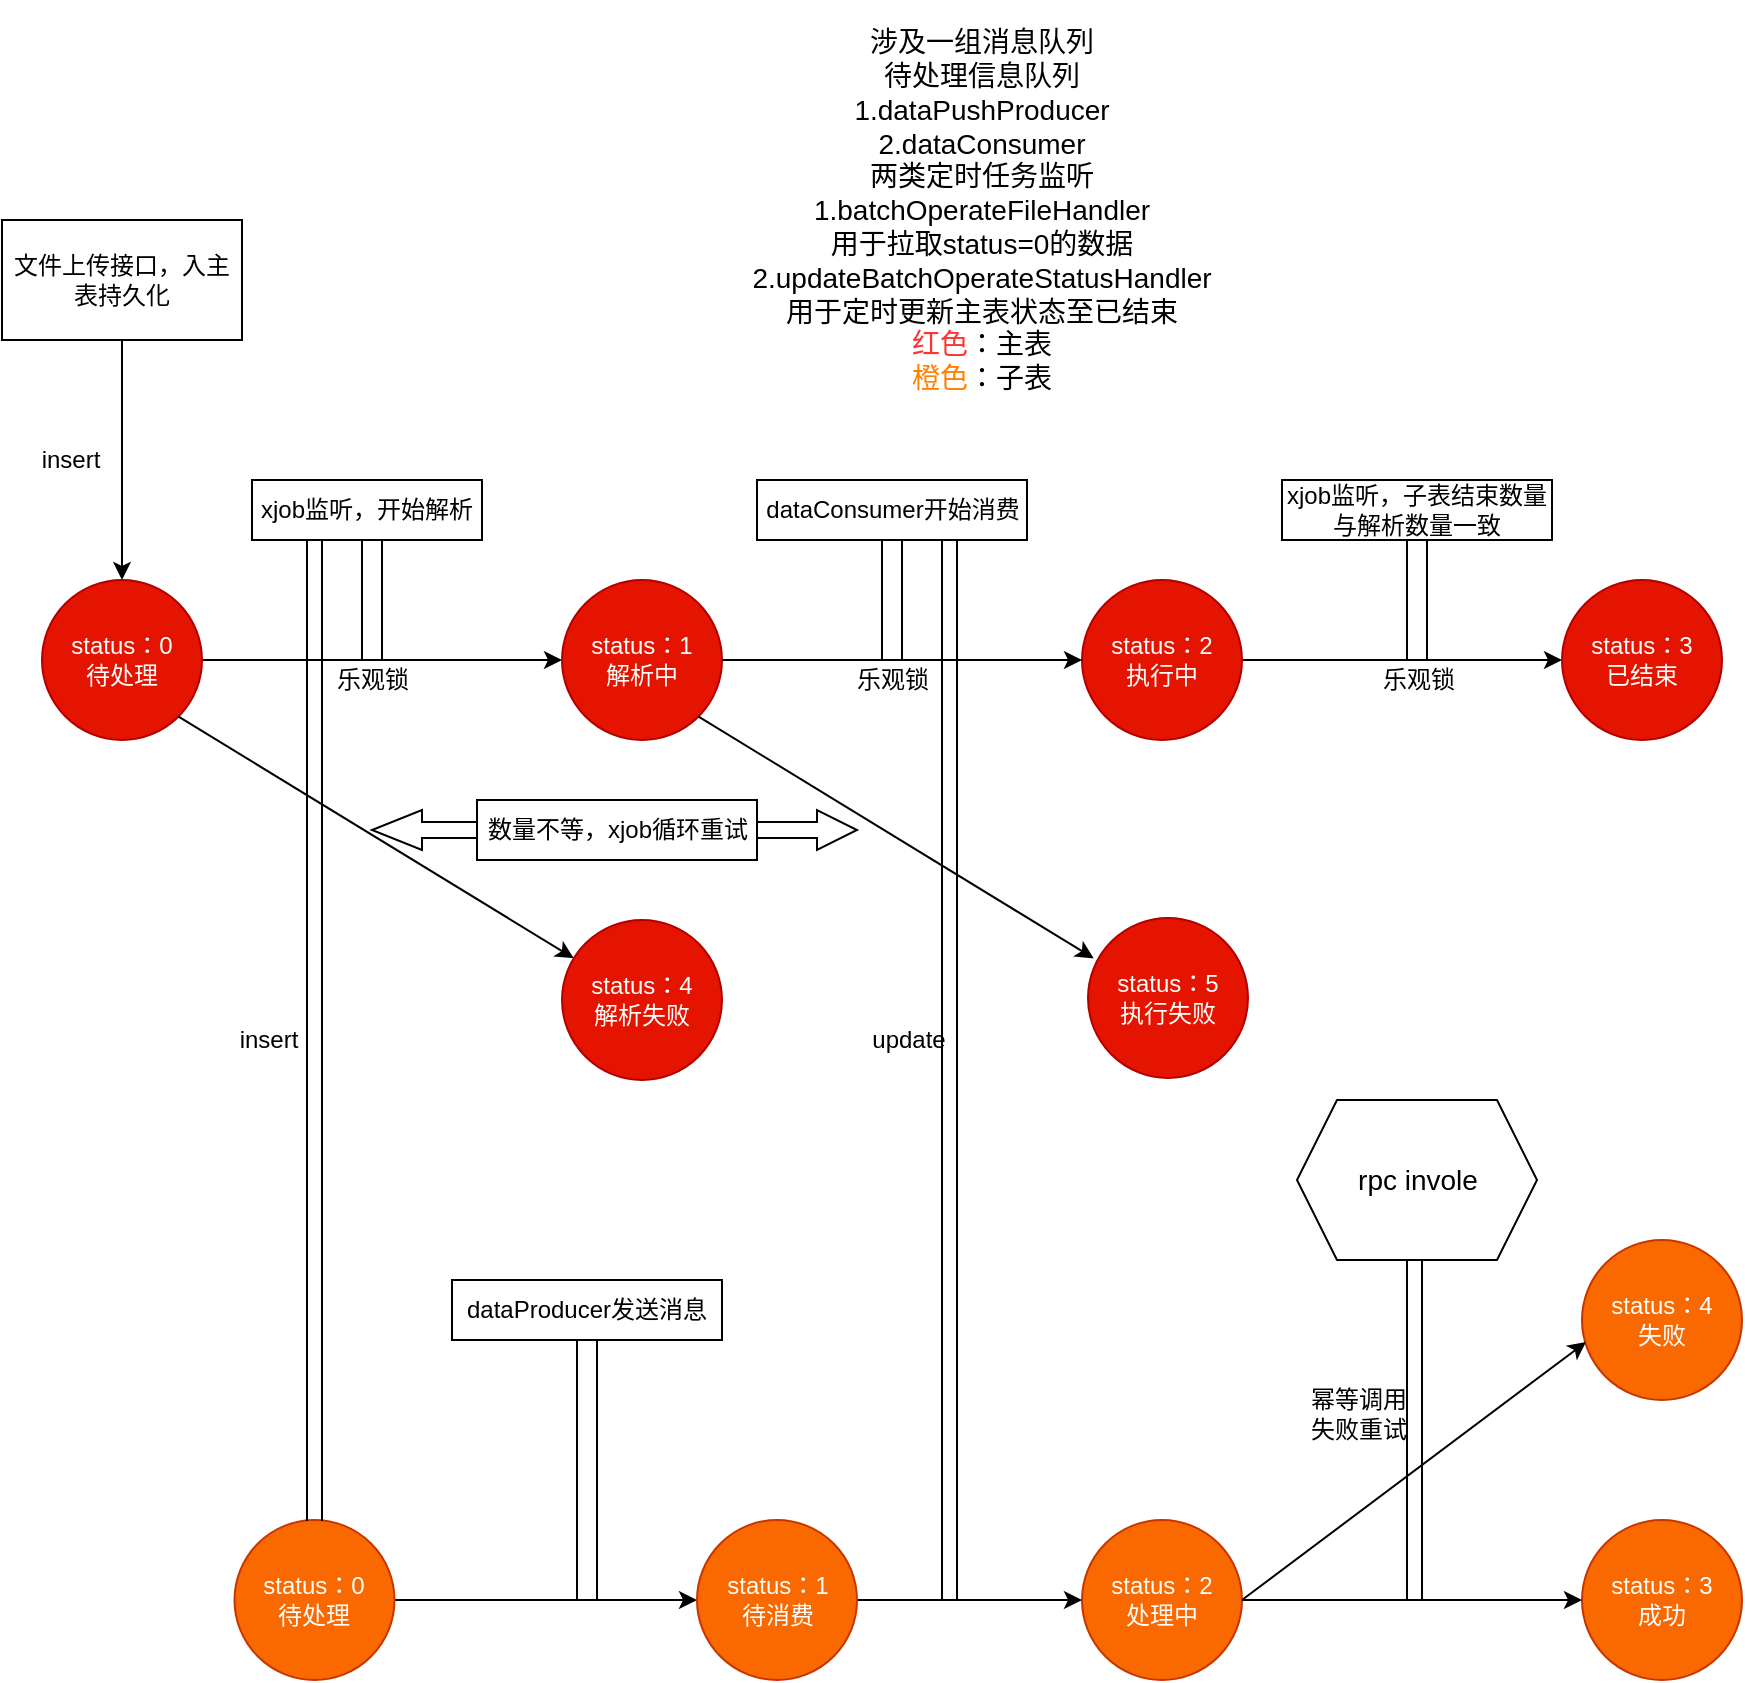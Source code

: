 <mxfile version="14.2.9" type="github">
  <diagram id="Ui11WVvKPhGmSbLZsl9y" name="Page-1">
    <mxGraphModel dx="1426" dy="5586" grid="1" gridSize="10" guides="1" tooltips="1" connect="1" arrows="1" fold="1" page="1" pageScale="1" pageWidth="3300" pageHeight="4681" math="0" shadow="0">
      <root>
        <mxCell id="0" />
        <mxCell id="1" parent="0" />
        <mxCell id="_r5VYM1sQvxaJ5STwVg9-1" value="&lt;font style=&quot;font-size: 14px&quot;&gt;涉及一组消息队列&lt;br&gt;待处理信息队列&lt;br&gt;1.dataPushProducer&lt;br&gt;2.dataConsumer&lt;br&gt;两类定时任务监听&lt;br&gt;1.batchOperateFileHandler&lt;br&gt;用于拉取status=0的数据&lt;br&gt;2.updateBatchOperateStatusHandler&lt;br&gt;用于定时更新主表状态至已结束&lt;br&gt;&lt;font color=&quot;#ff3333&quot;&gt;红色&lt;/font&gt;：主表&lt;br&gt;&lt;font color=&quot;#ff8000&quot;&gt;橙色&lt;/font&gt;：子表&lt;br&gt;&lt;/font&gt;" style="text;html=1;strokeColor=none;fillColor=none;align=center;verticalAlign=middle;whiteSpace=wrap;rounded=0;" vertex="1" parent="1">
          <mxGeometry x="860" y="-30" width="200" height="210" as="geometry" />
        </mxCell>
        <mxCell id="_r5VYM1sQvxaJ5STwVg9-2" style="edgeStyle=orthogonalEdgeStyle;rounded=0;orthogonalLoop=1;jettySize=auto;html=1;" edge="1" parent="1" source="_r5VYM1sQvxaJ5STwVg9-3" target="_r5VYM1sQvxaJ5STwVg9-4">
          <mxGeometry relative="1" as="geometry" />
        </mxCell>
        <mxCell id="_r5VYM1sQvxaJ5STwVg9-3" value="文件上传接口，入主表持久化" style="rounded=0;whiteSpace=wrap;html=1;" vertex="1" parent="1">
          <mxGeometry x="470" y="80" width="120" height="60" as="geometry" />
        </mxCell>
        <mxCell id="_r5VYM1sQvxaJ5STwVg9-13" value="" style="edgeStyle=orthogonalEdgeStyle;rounded=0;orthogonalLoop=1;jettySize=auto;html=1;" edge="1" parent="1" source="_r5VYM1sQvxaJ5STwVg9-4" target="_r5VYM1sQvxaJ5STwVg9-12">
          <mxGeometry relative="1" as="geometry" />
        </mxCell>
        <mxCell id="_r5VYM1sQvxaJ5STwVg9-4" value="status：0&lt;br&gt;待处理" style="ellipse;whiteSpace=wrap;html=1;aspect=fixed;fillColor=#e51400;strokeColor=#B20000;fontColor=#ffffff;" vertex="1" parent="1">
          <mxGeometry x="490" y="260" width="80" height="80" as="geometry" />
        </mxCell>
        <mxCell id="_r5VYM1sQvxaJ5STwVg9-23" value="" style="rounded=0;orthogonalLoop=1;jettySize=auto;html=1;exitX=1;exitY=1;exitDx=0;exitDy=0;" edge="1" parent="1" source="_r5VYM1sQvxaJ5STwVg9-4" target="_r5VYM1sQvxaJ5STwVg9-22">
          <mxGeometry relative="1" as="geometry">
            <mxPoint x="610" y="360" as="sourcePoint" />
          </mxGeometry>
        </mxCell>
        <mxCell id="_r5VYM1sQvxaJ5STwVg9-12" value="status：1&lt;br&gt;解析中" style="ellipse;whiteSpace=wrap;html=1;aspect=fixed;fillColor=#e51400;strokeColor=#B20000;fontColor=#ffffff;" vertex="1" parent="1">
          <mxGeometry x="750" y="260" width="80" height="80" as="geometry" />
        </mxCell>
        <mxCell id="_r5VYM1sQvxaJ5STwVg9-14" value="" style="shape=partialRectangle;whiteSpace=wrap;html=1;top=0;bottom=0;fillColor=none;" vertex="1" parent="1">
          <mxGeometry x="650" y="240" width="10" height="60" as="geometry" />
        </mxCell>
        <mxCell id="_r5VYM1sQvxaJ5STwVg9-15" value="xjob监听，开始解析" style="rounded=0;whiteSpace=wrap;html=1;" vertex="1" parent="1">
          <mxGeometry x="595" y="210" width="115" height="30" as="geometry" />
        </mxCell>
        <mxCell id="_r5VYM1sQvxaJ5STwVg9-42" value="" style="edgeStyle=none;rounded=0;orthogonalLoop=1;jettySize=auto;html=1;entryX=0;entryY=0.5;entryDx=0;entryDy=0;" edge="1" parent="1" source="_r5VYM1sQvxaJ5STwVg9-16" target="_r5VYM1sQvxaJ5STwVg9-39">
          <mxGeometry relative="1" as="geometry" />
        </mxCell>
        <mxCell id="_r5VYM1sQvxaJ5STwVg9-16" value="status：2&lt;br&gt;执行中" style="ellipse;whiteSpace=wrap;html=1;aspect=fixed;fillColor=#e51400;strokeColor=#B20000;fontColor=#ffffff;" vertex="1" parent="1">
          <mxGeometry x="1010" y="260" width="80" height="80" as="geometry" />
        </mxCell>
        <mxCell id="_r5VYM1sQvxaJ5STwVg9-18" value="" style="shape=partialRectangle;whiteSpace=wrap;html=1;top=0;bottom=0;fillColor=none;" vertex="1" parent="1">
          <mxGeometry x="910" y="240" width="10" height="60" as="geometry" />
        </mxCell>
        <mxCell id="_r5VYM1sQvxaJ5STwVg9-19" value="dataConsumer开始消费" style="rounded=0;whiteSpace=wrap;html=1;" vertex="1" parent="1">
          <mxGeometry x="847.5" y="210" width="135" height="30" as="geometry" />
        </mxCell>
        <mxCell id="_r5VYM1sQvxaJ5STwVg9-20" value="乐观锁" style="text;html=1;align=center;verticalAlign=middle;resizable=0;points=[];autosize=1;" vertex="1" parent="1">
          <mxGeometry x="890" y="300" width="50" height="20" as="geometry" />
        </mxCell>
        <mxCell id="_r5VYM1sQvxaJ5STwVg9-21" value="乐观锁" style="text;html=1;align=center;verticalAlign=middle;resizable=0;points=[];autosize=1;" vertex="1" parent="1">
          <mxGeometry x="630" y="300" width="50" height="20" as="geometry" />
        </mxCell>
        <mxCell id="_r5VYM1sQvxaJ5STwVg9-22" value="status：4&lt;br&gt;解析失败" style="ellipse;whiteSpace=wrap;html=1;aspect=fixed;fillColor=#e51400;strokeColor=#B20000;fontColor=#ffffff;" vertex="1" parent="1">
          <mxGeometry x="750" y="430" width="80" height="80" as="geometry" />
        </mxCell>
        <mxCell id="_r5VYM1sQvxaJ5STwVg9-26" value="数量不等，xjob循环重试" style="rounded=0;whiteSpace=wrap;html=1;" vertex="1" parent="1">
          <mxGeometry x="707.5" y="370" width="140" height="30" as="geometry" />
        </mxCell>
        <mxCell id="_r5VYM1sQvxaJ5STwVg9-31" value="" style="rounded=0;orthogonalLoop=1;jettySize=auto;html=1;exitX=1;exitY=1;exitDx=0;exitDy=0;" edge="1" parent="1">
          <mxGeometry relative="1" as="geometry">
            <mxPoint x="818.284" y="328.284" as="sourcePoint" />
            <mxPoint x="1015.858" y="449.16" as="targetPoint" />
          </mxGeometry>
        </mxCell>
        <mxCell id="_r5VYM1sQvxaJ5STwVg9-35" value="status：5&lt;br&gt;执行失败" style="ellipse;whiteSpace=wrap;html=1;aspect=fixed;fillColor=#e51400;strokeColor=#B20000;fontColor=#ffffff;" vertex="1" parent="1">
          <mxGeometry x="1013" y="429" width="80" height="80" as="geometry" />
        </mxCell>
        <mxCell id="_r5VYM1sQvxaJ5STwVg9-36" value="" style="html=1;shadow=0;dashed=0;align=center;verticalAlign=middle;shape=mxgraph.arrows2.arrow;dy=0.6;dx=25;flipH=1;notch=0;" vertex="1" parent="1">
          <mxGeometry x="655" y="375" width="52.5" height="20" as="geometry" />
        </mxCell>
        <mxCell id="_r5VYM1sQvxaJ5STwVg9-38" value="" style="html=1;shadow=0;dashed=0;align=center;verticalAlign=middle;shape=mxgraph.arrows2.arrow;dy=0.6;dx=20;notch=0;" vertex="1" parent="1">
          <mxGeometry x="847.5" y="375" width="50" height="20" as="geometry" />
        </mxCell>
        <mxCell id="_r5VYM1sQvxaJ5STwVg9-39" value="status：3&lt;br&gt;已结束" style="ellipse;whiteSpace=wrap;html=1;aspect=fixed;fillColor=#e51400;strokeColor=#B20000;fontColor=#ffffff;" vertex="1" parent="1">
          <mxGeometry x="1250" y="260" width="80" height="80" as="geometry" />
        </mxCell>
        <mxCell id="_r5VYM1sQvxaJ5STwVg9-40" value="" style="shape=partialRectangle;whiteSpace=wrap;html=1;top=0;bottom=0;fillColor=none;" vertex="1" parent="1">
          <mxGeometry x="1172.5" y="240" width="10" height="60" as="geometry" />
        </mxCell>
        <mxCell id="_r5VYM1sQvxaJ5STwVg9-41" value="xjob监听，子表结束数量与解析数量一致" style="rounded=0;whiteSpace=wrap;html=1;" vertex="1" parent="1">
          <mxGeometry x="1110" y="210" width="135" height="30" as="geometry" />
        </mxCell>
        <mxCell id="_r5VYM1sQvxaJ5STwVg9-43" value="乐观锁" style="text;html=1;align=center;verticalAlign=middle;resizable=0;points=[];autosize=1;" vertex="1" parent="1">
          <mxGeometry x="1152.5" y="300" width="50" height="20" as="geometry" />
        </mxCell>
        <mxCell id="_r5VYM1sQvxaJ5STwVg9-76" style="edgeStyle=none;rounded=0;orthogonalLoop=1;jettySize=auto;html=1;entryX=0;entryY=0.5;entryDx=0;entryDy=0;" edge="1" parent="1" source="_r5VYM1sQvxaJ5STwVg9-46" target="_r5VYM1sQvxaJ5STwVg9-71">
          <mxGeometry relative="1" as="geometry" />
        </mxCell>
        <mxCell id="_r5VYM1sQvxaJ5STwVg9-46" value="status：0&lt;br&gt;待处理" style="ellipse;whiteSpace=wrap;html=1;aspect=fixed;fillColor=#fa6800;strokeColor=#C73500;fontColor=#ffffff;" vertex="1" parent="1">
          <mxGeometry x="586.25" y="730" width="80" height="80" as="geometry" />
        </mxCell>
        <mxCell id="_r5VYM1sQvxaJ5STwVg9-47" value="status：3&lt;br&gt;成功" style="ellipse;whiteSpace=wrap;html=1;aspect=fixed;fillColor=#fa6800;strokeColor=#C73500;fontColor=#ffffff;" vertex="1" parent="1">
          <mxGeometry x="1260" y="730" width="80" height="80" as="geometry" />
        </mxCell>
        <mxCell id="_r5VYM1sQvxaJ5STwVg9-48" value="status：4&lt;br&gt;失败" style="ellipse;whiteSpace=wrap;html=1;aspect=fixed;fillColor=#fa6800;strokeColor=#C73500;fontColor=#ffffff;" vertex="1" parent="1">
          <mxGeometry x="1260" y="590" width="80" height="80" as="geometry" />
        </mxCell>
        <mxCell id="_r5VYM1sQvxaJ5STwVg9-51" value="&lt;font style=&quot;font-size: 14px&quot;&gt;rpc invole&lt;/font&gt;" style="shape=hexagon;perimeter=hexagonPerimeter2;whiteSpace=wrap;html=1;fixedSize=1;" vertex="1" parent="1">
          <mxGeometry x="1117.5" y="520" width="120" height="80" as="geometry" />
        </mxCell>
        <mxCell id="_r5VYM1sQvxaJ5STwVg9-52" value="失败重试" style="text;html=1;align=center;verticalAlign=middle;resizable=0;points=[];autosize=1;" vertex="1" parent="1">
          <mxGeometry x="1117.5" y="675" width="60" height="20" as="geometry" />
        </mxCell>
        <mxCell id="_r5VYM1sQvxaJ5STwVg9-53" value="幂等调用" style="text;html=1;align=center;verticalAlign=middle;resizable=0;points=[];autosize=1;" vertex="1" parent="1">
          <mxGeometry x="1117.5" y="660" width="60" height="20" as="geometry" />
        </mxCell>
        <mxCell id="_r5VYM1sQvxaJ5STwVg9-54" value="" style="shape=partialRectangle;whiteSpace=wrap;html=1;top=0;bottom=0;fillColor=none;" vertex="1" parent="1">
          <mxGeometry x="622.5" y="240" width="7.5" height="490" as="geometry" />
        </mxCell>
        <mxCell id="_r5VYM1sQvxaJ5STwVg9-63" style="edgeStyle=none;rounded=0;orthogonalLoop=1;jettySize=auto;html=1;entryX=0.025;entryY=0.638;entryDx=0;entryDy=0;entryPerimeter=0;exitX=1;exitY=0.5;exitDx=0;exitDy=0;" edge="1" parent="1" source="_r5VYM1sQvxaJ5STwVg9-55" target="_r5VYM1sQvxaJ5STwVg9-48">
          <mxGeometry relative="1" as="geometry">
            <mxPoint x="1160" y="650" as="sourcePoint" />
          </mxGeometry>
        </mxCell>
        <mxCell id="_r5VYM1sQvxaJ5STwVg9-55" value="status：2&lt;br&gt;处理中" style="ellipse;whiteSpace=wrap;html=1;aspect=fixed;fillColor=#fa6800;strokeColor=#C73500;fontColor=#ffffff;" vertex="1" parent="1">
          <mxGeometry x="1010" y="730" width="80" height="80" as="geometry" />
        </mxCell>
        <mxCell id="_r5VYM1sQvxaJ5STwVg9-56" value="" style="shape=partialRectangle;whiteSpace=wrap;html=1;top=0;bottom=0;fillColor=none;" vertex="1" parent="1">
          <mxGeometry x="940" y="240" width="7.5" height="530" as="geometry" />
        </mxCell>
        <mxCell id="_r5VYM1sQvxaJ5STwVg9-59" value="" style="endArrow=classic;html=1;exitX=1;exitY=0.5;exitDx=0;exitDy=0;entryX=0;entryY=0.5;entryDx=0;entryDy=0;" edge="1" parent="1" source="_r5VYM1sQvxaJ5STwVg9-12" target="_r5VYM1sQvxaJ5STwVg9-16">
          <mxGeometry width="50" height="50" relative="1" as="geometry">
            <mxPoint x="840" y="310" as="sourcePoint" />
            <mxPoint x="1050" y="370" as="targetPoint" />
          </mxGeometry>
        </mxCell>
        <mxCell id="_r5VYM1sQvxaJ5STwVg9-60" value="update" style="text;html=1;align=center;verticalAlign=middle;resizable=0;points=[];autosize=1;" vertex="1" parent="1">
          <mxGeometry x="897.5" y="480" width="50" height="20" as="geometry" />
        </mxCell>
        <mxCell id="_r5VYM1sQvxaJ5STwVg9-61" value="insert" style="text;html=1;align=center;verticalAlign=middle;resizable=0;points=[];autosize=1;" vertex="1" parent="1">
          <mxGeometry x="484" y="190" width="40" height="20" as="geometry" />
        </mxCell>
        <mxCell id="_r5VYM1sQvxaJ5STwVg9-62" value="insert" style="text;html=1;align=center;verticalAlign=middle;resizable=0;points=[];autosize=1;" vertex="1" parent="1">
          <mxGeometry x="582.5" y="480" width="40" height="20" as="geometry" />
        </mxCell>
        <mxCell id="_r5VYM1sQvxaJ5STwVg9-64" value="" style="endArrow=classic;html=1;exitX=1;exitY=0.5;exitDx=0;exitDy=0;entryX=0;entryY=0.5;entryDx=0;entryDy=0;" edge="1" parent="1" source="_r5VYM1sQvxaJ5STwVg9-55" target="_r5VYM1sQvxaJ5STwVg9-47">
          <mxGeometry width="50" height="50" relative="1" as="geometry">
            <mxPoint x="770" y="780" as="sourcePoint" />
            <mxPoint x="820" y="730" as="targetPoint" />
          </mxGeometry>
        </mxCell>
        <mxCell id="_r5VYM1sQvxaJ5STwVg9-70" value="" style="shape=partialRectangle;whiteSpace=wrap;html=1;top=0;bottom=0;fillColor=none;" vertex="1" parent="1">
          <mxGeometry x="1172.5" y="600" width="7.5" height="170" as="geometry" />
        </mxCell>
        <mxCell id="_r5VYM1sQvxaJ5STwVg9-75" value="" style="edgeStyle=none;rounded=0;orthogonalLoop=1;jettySize=auto;html=1;" edge="1" parent="1" source="_r5VYM1sQvxaJ5STwVg9-71" target="_r5VYM1sQvxaJ5STwVg9-55">
          <mxGeometry relative="1" as="geometry" />
        </mxCell>
        <mxCell id="_r5VYM1sQvxaJ5STwVg9-71" value="status：1&lt;br&gt;待消费" style="ellipse;whiteSpace=wrap;html=1;aspect=fixed;fillColor=#fa6800;strokeColor=#C73500;fontColor=#ffffff;" vertex="1" parent="1">
          <mxGeometry x="817.5" y="730" width="80" height="80" as="geometry" />
        </mxCell>
        <mxCell id="_r5VYM1sQvxaJ5STwVg9-72" value="" style="shape=partialRectangle;whiteSpace=wrap;html=1;top=0;bottom=0;fillColor=none;" vertex="1" parent="1">
          <mxGeometry x="757.5" y="640" width="10" height="130" as="geometry" />
        </mxCell>
        <mxCell id="_r5VYM1sQvxaJ5STwVg9-73" value="dataProducer发送消息" style="rounded=0;whiteSpace=wrap;html=1;" vertex="1" parent="1">
          <mxGeometry x="695" y="610" width="135" height="30" as="geometry" />
        </mxCell>
      </root>
    </mxGraphModel>
  </diagram>
</mxfile>
